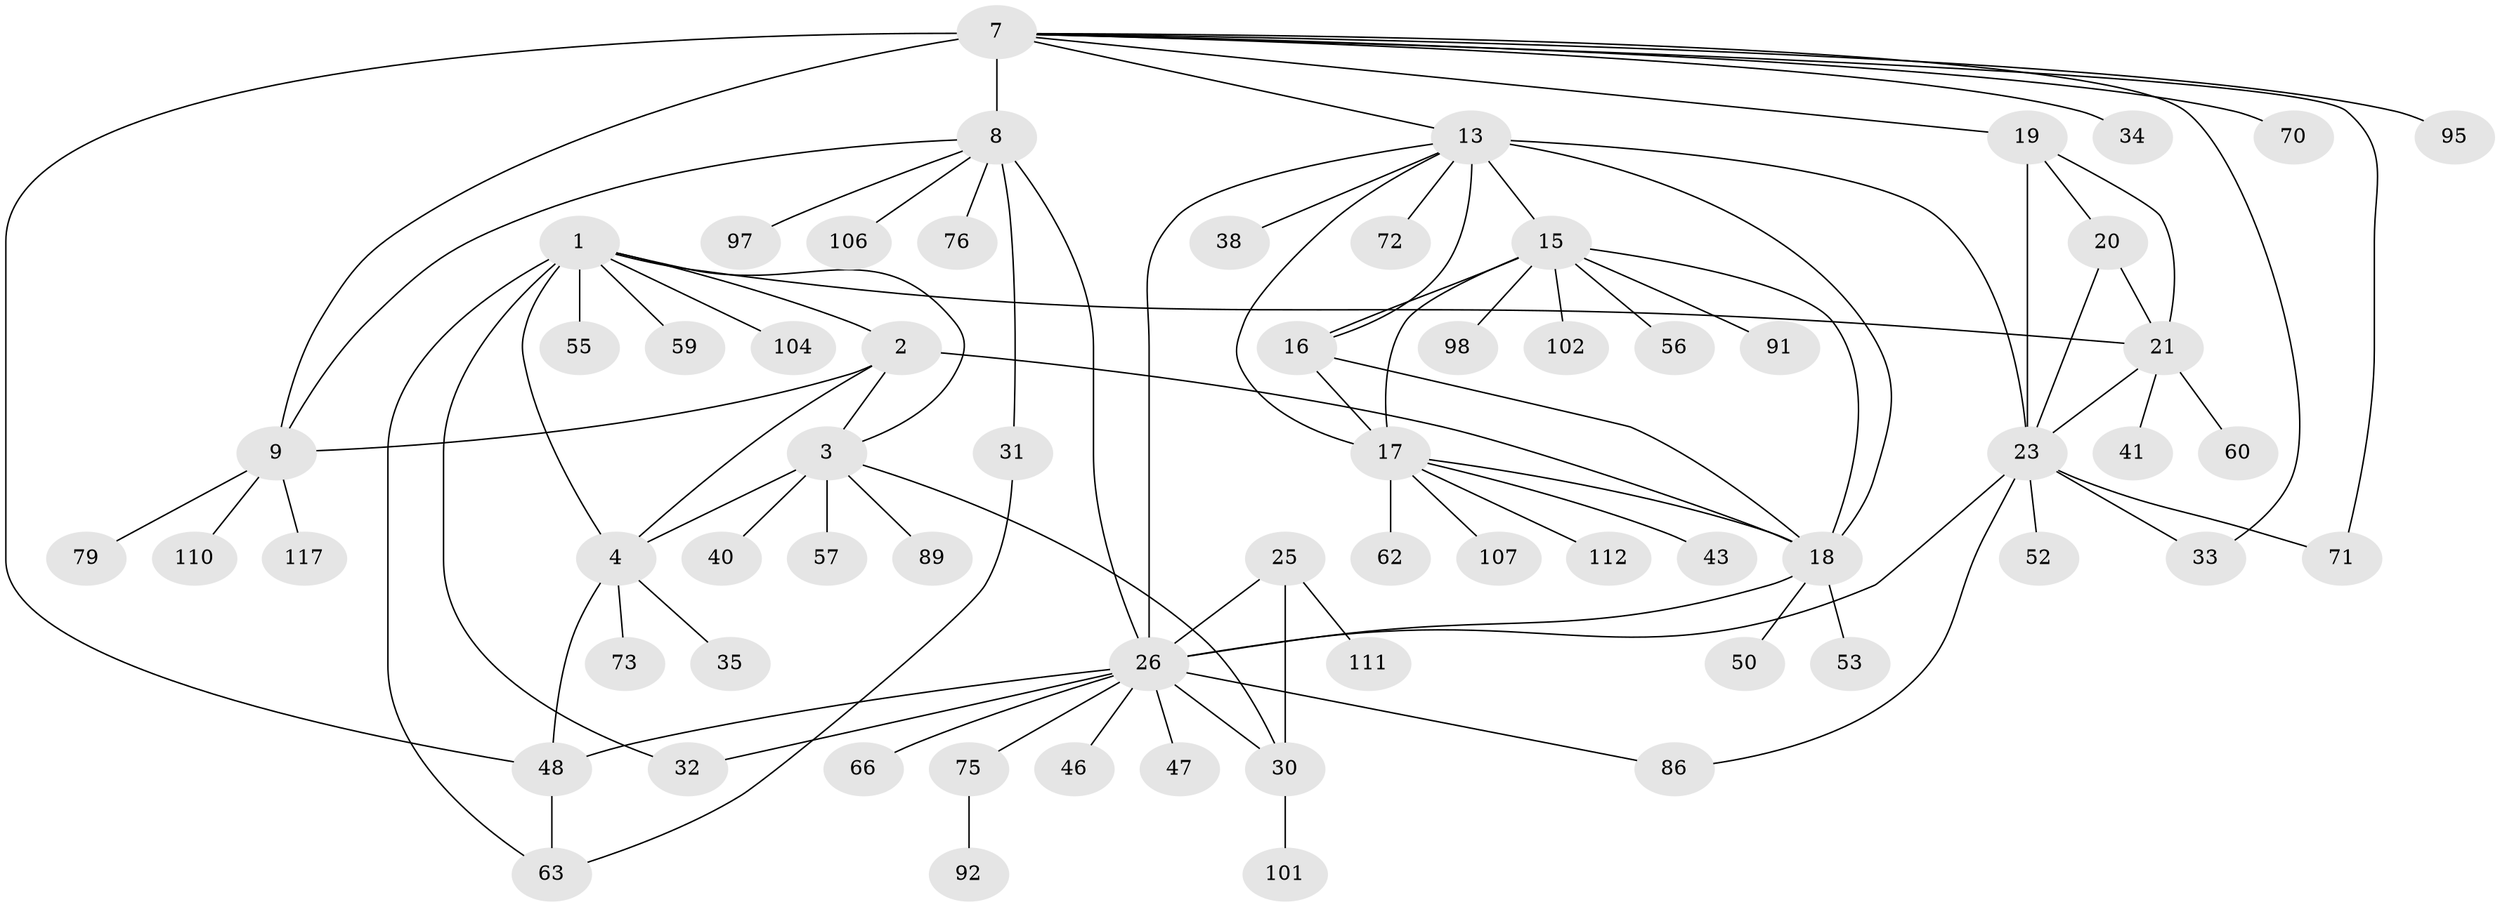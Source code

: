// original degree distribution, {12: 0.03076923076923077, 8: 0.038461538461538464, 9: 0.038461538461538464, 6: 0.046153846153846156, 7: 0.03076923076923077, 10: 0.015384615384615385, 11: 0.023076923076923078, 5: 0.015384615384615385, 3: 0.046153846153846156, 2: 0.12307692307692308, 1: 0.5846153846153846, 4: 0.007692307692307693}
// Generated by graph-tools (version 1.1) at 2025/19/03/04/25 18:19:43]
// undirected, 65 vertices, 93 edges
graph export_dot {
graph [start="1"]
  node [color=gray90,style=filled];
  1 [super="+81"];
  2 [super="+125"];
  3;
  4 [super="+5"];
  7 [super="+10+11+88"];
  8;
  9;
  13 [super="+58+14"];
  15;
  16 [super="+61"];
  17 [super="+42"];
  18 [super="+51+39+54"];
  19 [super="+93+65"];
  20;
  21 [super="+36+22+85+64+105+115"];
  23 [super="+24"];
  25;
  26 [super="+29+28+116+68+82+27+80+77"];
  30;
  31 [super="+127+118"];
  32 [super="+83"];
  33 [super="+122"];
  34 [super="+45"];
  35;
  38;
  40;
  41;
  43 [super="+126"];
  46;
  47;
  48;
  50 [super="+120"];
  52;
  53 [super="+78+87"];
  55;
  56;
  57;
  59;
  60 [super="+67"];
  62;
  63;
  66;
  70;
  71;
  72;
  73;
  75;
  76;
  79;
  86;
  89;
  91;
  92;
  95;
  97;
  98;
  101;
  102;
  104;
  106;
  107;
  110;
  111;
  112;
  117;
  1 -- 2;
  1 -- 3;
  1 -- 4 [weight=3];
  1 -- 21;
  1 -- 32;
  1 -- 55;
  1 -- 59;
  1 -- 63;
  1 -- 104;
  2 -- 3;
  2 -- 4 [weight=3];
  2 -- 9;
  2 -- 18;
  3 -- 4 [weight=3];
  3 -- 30;
  3 -- 40;
  3 -- 57;
  3 -- 89;
  4 -- 73;
  4 -- 48;
  4 -- 35;
  7 -- 8 [weight=4];
  7 -- 9 [weight=4];
  7 -- 48;
  7 -- 95;
  7 -- 33;
  7 -- 34;
  7 -- 70;
  7 -- 71;
  7 -- 13;
  7 -- 19;
  8 -- 9;
  8 -- 31;
  8 -- 76;
  8 -- 97;
  8 -- 106;
  8 -- 26;
  9 -- 79;
  9 -- 110;
  9 -- 117;
  13 -- 15 [weight=2];
  13 -- 16 [weight=2];
  13 -- 17 [weight=2];
  13 -- 18 [weight=2];
  13 -- 38;
  13 -- 72;
  13 -- 23;
  13 -- 26;
  15 -- 16;
  15 -- 17;
  15 -- 18;
  15 -- 56;
  15 -- 91;
  15 -- 98;
  15 -- 102;
  16 -- 17;
  16 -- 18;
  17 -- 18;
  17 -- 43;
  17 -- 62;
  17 -- 107;
  17 -- 112;
  18 -- 50;
  18 -- 53;
  18 -- 26;
  19 -- 20;
  19 -- 21 [weight=2];
  19 -- 23 [weight=2];
  20 -- 21 [weight=2];
  20 -- 23 [weight=2];
  21 -- 23 [weight=4];
  21 -- 41;
  21 -- 60;
  23 -- 52;
  23 -- 33;
  23 -- 71;
  23 -- 86;
  23 -- 26;
  25 -- 26 [weight=4];
  25 -- 30;
  25 -- 111;
  26 -- 30 [weight=4];
  26 -- 75;
  26 -- 32;
  26 -- 66;
  26 -- 48 [weight=2];
  26 -- 86;
  26 -- 47;
  26 -- 46;
  30 -- 101;
  31 -- 63;
  48 -- 63;
  75 -- 92;
}
